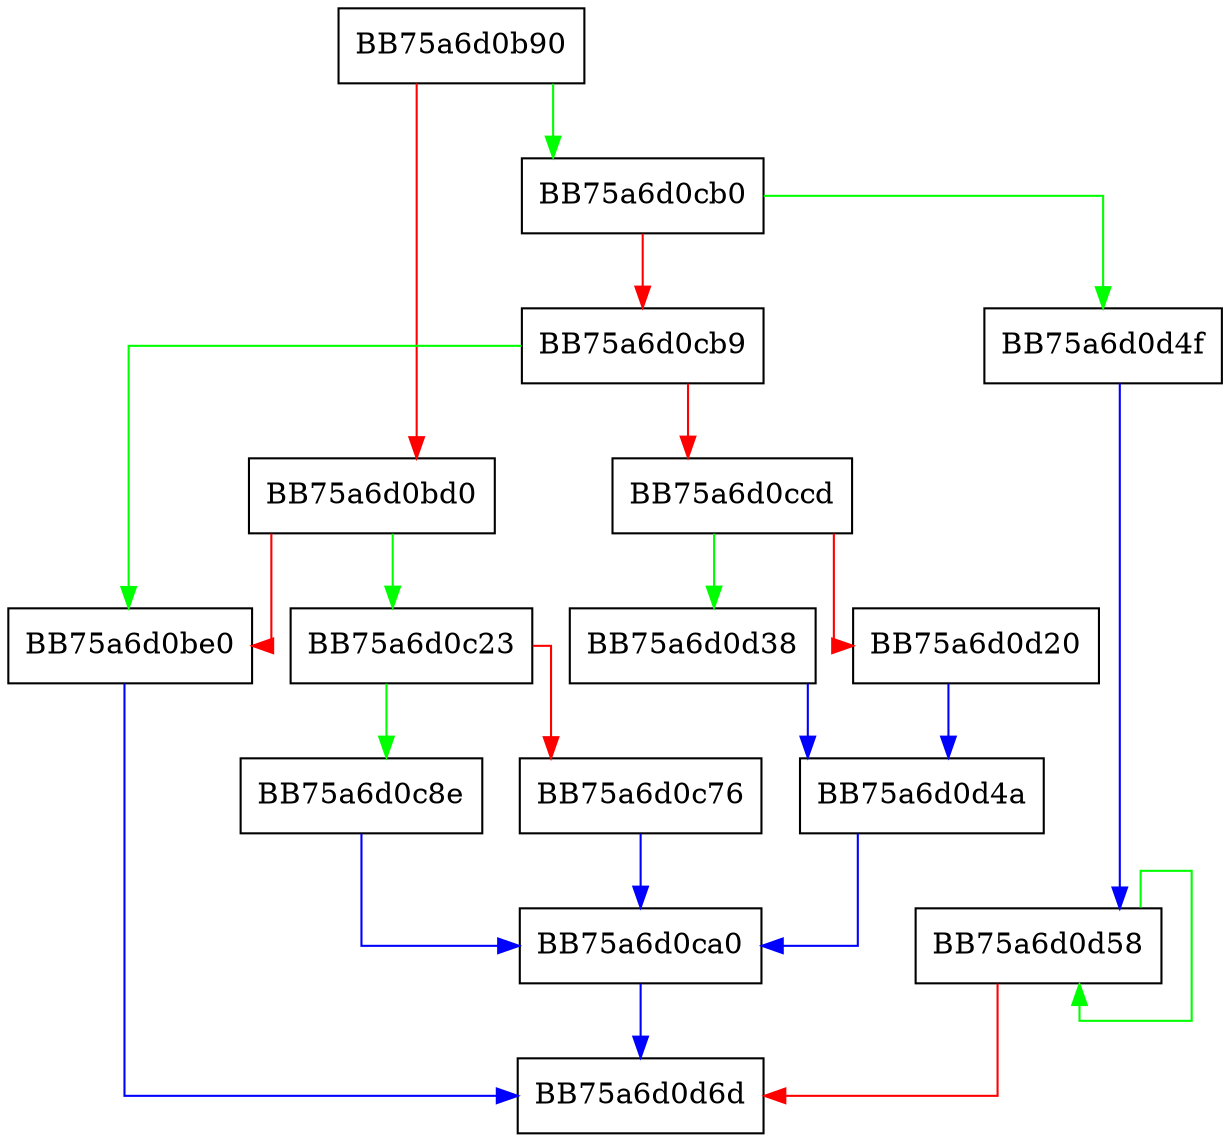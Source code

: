 digraph SSE4_pmaxud {
  node [shape="box"];
  graph [splines=ortho];
  BB75a6d0b90 -> BB75a6d0cb0 [color="green"];
  BB75a6d0b90 -> BB75a6d0bd0 [color="red"];
  BB75a6d0bd0 -> BB75a6d0c23 [color="green"];
  BB75a6d0bd0 -> BB75a6d0be0 [color="red"];
  BB75a6d0be0 -> BB75a6d0d6d [color="blue"];
  BB75a6d0c23 -> BB75a6d0c8e [color="green"];
  BB75a6d0c23 -> BB75a6d0c76 [color="red"];
  BB75a6d0c76 -> BB75a6d0ca0 [color="blue"];
  BB75a6d0c8e -> BB75a6d0ca0 [color="blue"];
  BB75a6d0ca0 -> BB75a6d0d6d [color="blue"];
  BB75a6d0cb0 -> BB75a6d0d4f [color="green"];
  BB75a6d0cb0 -> BB75a6d0cb9 [color="red"];
  BB75a6d0cb9 -> BB75a6d0be0 [color="green"];
  BB75a6d0cb9 -> BB75a6d0ccd [color="red"];
  BB75a6d0ccd -> BB75a6d0d38 [color="green"];
  BB75a6d0ccd -> BB75a6d0d20 [color="red"];
  BB75a6d0d20 -> BB75a6d0d4a [color="blue"];
  BB75a6d0d38 -> BB75a6d0d4a [color="blue"];
  BB75a6d0d4a -> BB75a6d0ca0 [color="blue"];
  BB75a6d0d4f -> BB75a6d0d58 [color="blue"];
  BB75a6d0d58 -> BB75a6d0d58 [color="green"];
  BB75a6d0d58 -> BB75a6d0d6d [color="red"];
}